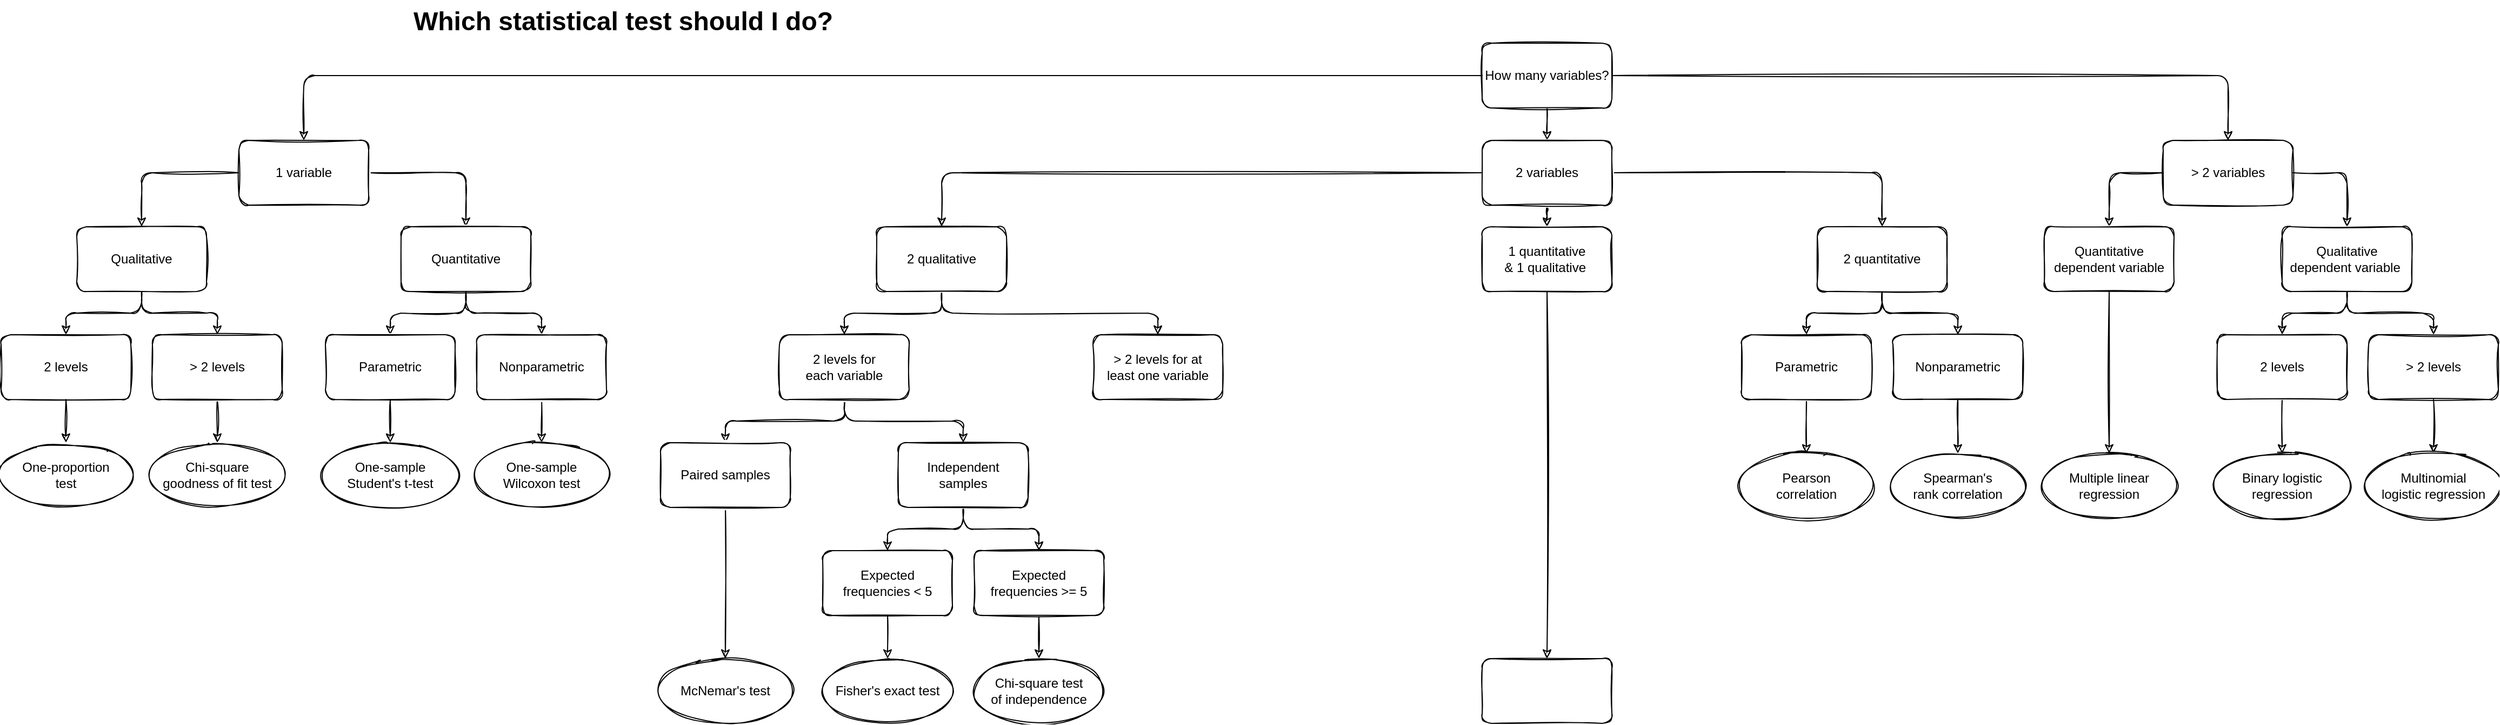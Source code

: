 <mxfile version="15.7.4" type="github">
  <diagram id="C5RBs43oDa-KdzZeNtuy" name="Page-1">
    <mxGraphModel dx="1207" dy="546" grid="1" gridSize="10" guides="1" tooltips="1" connect="1" arrows="1" fold="1" page="1" pageScale="1" pageWidth="2336" pageHeight="1654" math="0" shadow="0">
      <root>
        <mxCell id="WIyWlLk6GJQsqaUBKTNV-0" />
        <mxCell id="WIyWlLk6GJQsqaUBKTNV-1" parent="WIyWlLk6GJQsqaUBKTNV-0" />
        <mxCell id="JAMrZ0qrhWs-7ivVAUOF-1" value="Which statistical test should I do?" style="text;strokeColor=none;fillColor=none;html=1;fontSize=24;fontStyle=1;verticalAlign=middle;align=center;rounded=1;sketch=1;" parent="WIyWlLk6GJQsqaUBKTNV-1" vertex="1">
          <mxGeometry x="535" y="10" width="100" height="40" as="geometry" />
        </mxCell>
        <mxCell id="MVwHB6ay0Yw3TeFJw84J-4" value="" style="edgeStyle=orthogonalEdgeStyle;orthogonalLoop=1;jettySize=auto;html=1;sketch=1;" edge="1" parent="WIyWlLk6GJQsqaUBKTNV-1" source="MVwHB6ay0Yw3TeFJw84J-2" target="MVwHB6ay0Yw3TeFJw84J-3">
          <mxGeometry relative="1" as="geometry" />
        </mxCell>
        <mxCell id="MVwHB6ay0Yw3TeFJw84J-8" value="" style="edgeStyle=orthogonalEdgeStyle;orthogonalLoop=1;jettySize=auto;html=1;sketch=1;" edge="1" parent="WIyWlLk6GJQsqaUBKTNV-1" source="MVwHB6ay0Yw3TeFJw84J-2" target="MVwHB6ay0Yw3TeFJw84J-7">
          <mxGeometry relative="1" as="geometry" />
        </mxCell>
        <mxCell id="MVwHB6ay0Yw3TeFJw84J-63" style="edgeStyle=orthogonalEdgeStyle;rounded=1;sketch=1;orthogonalLoop=1;jettySize=auto;html=1;exitX=0.5;exitY=1;exitDx=0;exitDy=0;entryX=0.5;entryY=0;entryDx=0;entryDy=0;" edge="1" parent="WIyWlLk6GJQsqaUBKTNV-1" source="MVwHB6ay0Yw3TeFJw84J-2" target="MVwHB6ay0Yw3TeFJw84J-5">
          <mxGeometry relative="1" as="geometry" />
        </mxCell>
        <mxCell id="MVwHB6ay0Yw3TeFJw84J-2" value="How many variables?" style="whiteSpace=wrap;html=1;rounded=1;sketch=1;" vertex="1" parent="WIyWlLk6GJQsqaUBKTNV-1">
          <mxGeometry x="1380" y="50" width="120" height="60" as="geometry" />
        </mxCell>
        <mxCell id="MVwHB6ay0Yw3TeFJw84J-45" style="edgeStyle=orthogonalEdgeStyle;rounded=1;sketch=1;orthogonalLoop=1;jettySize=auto;html=1;exitX=1;exitY=0.5;exitDx=0;exitDy=0;entryX=0.5;entryY=0;entryDx=0;entryDy=0;" edge="1" parent="WIyWlLk6GJQsqaUBKTNV-1" source="MVwHB6ay0Yw3TeFJw84J-3" target="MVwHB6ay0Yw3TeFJw84J-14">
          <mxGeometry relative="1" as="geometry" />
        </mxCell>
        <mxCell id="MVwHB6ay0Yw3TeFJw84J-46" style="edgeStyle=orthogonalEdgeStyle;rounded=1;sketch=1;orthogonalLoop=1;jettySize=auto;html=1;exitX=0;exitY=0.5;exitDx=0;exitDy=0;entryX=0.5;entryY=0;entryDx=0;entryDy=0;" edge="1" parent="WIyWlLk6GJQsqaUBKTNV-1" source="MVwHB6ay0Yw3TeFJw84J-3" target="MVwHB6ay0Yw3TeFJw84J-12">
          <mxGeometry relative="1" as="geometry" />
        </mxCell>
        <mxCell id="MVwHB6ay0Yw3TeFJw84J-3" value="1 variable" style="whiteSpace=wrap;html=1;rounded=1;sketch=1;" vertex="1" parent="WIyWlLk6GJQsqaUBKTNV-1">
          <mxGeometry x="230" y="140" width="120" height="60" as="geometry" />
        </mxCell>
        <mxCell id="MVwHB6ay0Yw3TeFJw84J-71" value="" style="edgeStyle=orthogonalEdgeStyle;rounded=1;sketch=1;orthogonalLoop=1;jettySize=auto;html=1;" edge="1" parent="WIyWlLk6GJQsqaUBKTNV-1" source="MVwHB6ay0Yw3TeFJw84J-5" target="MVwHB6ay0Yw3TeFJw84J-70">
          <mxGeometry relative="1" as="geometry" />
        </mxCell>
        <mxCell id="MVwHB6ay0Yw3TeFJw84J-84" value="" style="edgeStyle=orthogonalEdgeStyle;rounded=1;sketch=1;orthogonalLoop=1;jettySize=auto;html=1;" edge="1" parent="WIyWlLk6GJQsqaUBKTNV-1" source="MVwHB6ay0Yw3TeFJw84J-5" target="MVwHB6ay0Yw3TeFJw84J-83">
          <mxGeometry relative="1" as="geometry" />
        </mxCell>
        <mxCell id="MVwHB6ay0Yw3TeFJw84J-90" value="" style="edgeStyle=orthogonalEdgeStyle;rounded=1;sketch=1;orthogonalLoop=1;jettySize=auto;html=1;" edge="1" parent="WIyWlLk6GJQsqaUBKTNV-1" source="MVwHB6ay0Yw3TeFJw84J-5" target="MVwHB6ay0Yw3TeFJw84J-89">
          <mxGeometry relative="1" as="geometry" />
        </mxCell>
        <mxCell id="MVwHB6ay0Yw3TeFJw84J-5" value="2 variables" style="whiteSpace=wrap;html=1;rounded=1;sketch=1;" vertex="1" parent="WIyWlLk6GJQsqaUBKTNV-1">
          <mxGeometry x="1380" y="140" width="120" height="60" as="geometry" />
        </mxCell>
        <mxCell id="MVwHB6ay0Yw3TeFJw84J-81" style="edgeStyle=orthogonalEdgeStyle;rounded=1;sketch=1;orthogonalLoop=1;jettySize=auto;html=1;exitX=0;exitY=0.5;exitDx=0;exitDy=0;entryX=0.5;entryY=0;entryDx=0;entryDy=0;" edge="1" parent="WIyWlLk6GJQsqaUBKTNV-1" source="MVwHB6ay0Yw3TeFJw84J-7" target="MVwHB6ay0Yw3TeFJw84J-49">
          <mxGeometry relative="1" as="geometry" />
        </mxCell>
        <mxCell id="MVwHB6ay0Yw3TeFJw84J-82" style="edgeStyle=orthogonalEdgeStyle;rounded=1;sketch=1;orthogonalLoop=1;jettySize=auto;html=1;exitX=1;exitY=0.5;exitDx=0;exitDy=0;entryX=0.5;entryY=0;entryDx=0;entryDy=0;" edge="1" parent="WIyWlLk6GJQsqaUBKTNV-1" source="MVwHB6ay0Yw3TeFJw84J-7" target="MVwHB6ay0Yw3TeFJw84J-51">
          <mxGeometry relative="1" as="geometry" />
        </mxCell>
        <mxCell id="MVwHB6ay0Yw3TeFJw84J-7" value="&amp;gt; 2 variables" style="whiteSpace=wrap;html=1;rounded=1;sketch=1;" vertex="1" parent="WIyWlLk6GJQsqaUBKTNV-1">
          <mxGeometry x="2010" y="140" width="120" height="60" as="geometry" />
        </mxCell>
        <mxCell id="MVwHB6ay0Yw3TeFJw84J-27" value="" style="edgeStyle=orthogonalEdgeStyle;rounded=1;sketch=1;orthogonalLoop=1;jettySize=auto;html=1;" edge="1" parent="WIyWlLk6GJQsqaUBKTNV-1" source="MVwHB6ay0Yw3TeFJw84J-12" target="MVwHB6ay0Yw3TeFJw84J-26">
          <mxGeometry relative="1" as="geometry" />
        </mxCell>
        <mxCell id="MVwHB6ay0Yw3TeFJw84J-28" style="edgeStyle=orthogonalEdgeStyle;rounded=1;sketch=1;orthogonalLoop=1;jettySize=auto;html=1;exitX=0.5;exitY=1;exitDx=0;exitDy=0;" edge="1" parent="WIyWlLk6GJQsqaUBKTNV-1" source="MVwHB6ay0Yw3TeFJw84J-12" target="MVwHB6ay0Yw3TeFJw84J-29">
          <mxGeometry relative="1" as="geometry">
            <mxPoint x="210" y="380" as="targetPoint" />
          </mxGeometry>
        </mxCell>
        <mxCell id="MVwHB6ay0Yw3TeFJw84J-12" value="Qualitative" style="whiteSpace=wrap;html=1;rounded=1;sketch=1;" vertex="1" parent="WIyWlLk6GJQsqaUBKTNV-1">
          <mxGeometry x="80" y="220" width="120" height="60" as="geometry" />
        </mxCell>
        <mxCell id="MVwHB6ay0Yw3TeFJw84J-39" value="" style="edgeStyle=orthogonalEdgeStyle;rounded=1;sketch=1;orthogonalLoop=1;jettySize=auto;html=1;" edge="1" parent="WIyWlLk6GJQsqaUBKTNV-1" source="MVwHB6ay0Yw3TeFJw84J-14" target="MVwHB6ay0Yw3TeFJw84J-38">
          <mxGeometry relative="1" as="geometry" />
        </mxCell>
        <mxCell id="MVwHB6ay0Yw3TeFJw84J-44" style="edgeStyle=orthogonalEdgeStyle;rounded=1;sketch=1;orthogonalLoop=1;jettySize=auto;html=1;exitX=0.5;exitY=1;exitDx=0;exitDy=0;entryX=0.5;entryY=0;entryDx=0;entryDy=0;" edge="1" parent="WIyWlLk6GJQsqaUBKTNV-1" source="MVwHB6ay0Yw3TeFJw84J-14" target="MVwHB6ay0Yw3TeFJw84J-36">
          <mxGeometry relative="1" as="geometry" />
        </mxCell>
        <mxCell id="MVwHB6ay0Yw3TeFJw84J-14" value="Quantitative" style="whiteSpace=wrap;html=1;rounded=1;sketch=1;" vertex="1" parent="WIyWlLk6GJQsqaUBKTNV-1">
          <mxGeometry x="380" y="220" width="120" height="60" as="geometry" />
        </mxCell>
        <mxCell id="MVwHB6ay0Yw3TeFJw84J-33" value="" style="edgeStyle=orthogonalEdgeStyle;rounded=1;sketch=1;orthogonalLoop=1;jettySize=auto;html=1;" edge="1" parent="WIyWlLk6GJQsqaUBKTNV-1" source="MVwHB6ay0Yw3TeFJw84J-26" target="MVwHB6ay0Yw3TeFJw84J-32">
          <mxGeometry relative="1" as="geometry" />
        </mxCell>
        <mxCell id="MVwHB6ay0Yw3TeFJw84J-26" value="2 levels" style="whiteSpace=wrap;html=1;rounded=1;sketch=1;" vertex="1" parent="WIyWlLk6GJQsqaUBKTNV-1">
          <mxGeometry x="10" y="320" width="120" height="60" as="geometry" />
        </mxCell>
        <mxCell id="MVwHB6ay0Yw3TeFJw84J-35" value="" style="edgeStyle=orthogonalEdgeStyle;rounded=1;sketch=1;orthogonalLoop=1;jettySize=auto;html=1;" edge="1" parent="WIyWlLk6GJQsqaUBKTNV-1" source="MVwHB6ay0Yw3TeFJw84J-29" target="MVwHB6ay0Yw3TeFJw84J-34">
          <mxGeometry relative="1" as="geometry" />
        </mxCell>
        <mxCell id="MVwHB6ay0Yw3TeFJw84J-29" value="&amp;gt; 2 levels" style="rounded=1;whiteSpace=wrap;html=1;sketch=1;" vertex="1" parent="WIyWlLk6GJQsqaUBKTNV-1">
          <mxGeometry x="150" y="320" width="120" height="60" as="geometry" />
        </mxCell>
        <mxCell id="MVwHB6ay0Yw3TeFJw84J-32" value="One-proportion&lt;br&gt;test" style="ellipse;whiteSpace=wrap;html=1;rounded=1;sketch=1;" vertex="1" parent="WIyWlLk6GJQsqaUBKTNV-1">
          <mxGeometry x="10" y="420" width="120" height="60" as="geometry" />
        </mxCell>
        <mxCell id="MVwHB6ay0Yw3TeFJw84J-34" value="Chi-square&lt;br&gt;goodness of fit test" style="ellipse;whiteSpace=wrap;html=1;rounded=1;sketch=1;" vertex="1" parent="WIyWlLk6GJQsqaUBKTNV-1">
          <mxGeometry x="150" y="420" width="120" height="60" as="geometry" />
        </mxCell>
        <mxCell id="MVwHB6ay0Yw3TeFJw84J-41" value="" style="edgeStyle=orthogonalEdgeStyle;rounded=1;sketch=1;orthogonalLoop=1;jettySize=auto;html=1;" edge="1" parent="WIyWlLk6GJQsqaUBKTNV-1" source="MVwHB6ay0Yw3TeFJw84J-36" target="MVwHB6ay0Yw3TeFJw84J-40">
          <mxGeometry relative="1" as="geometry" />
        </mxCell>
        <mxCell id="MVwHB6ay0Yw3TeFJw84J-36" value="Parametric" style="whiteSpace=wrap;html=1;rounded=1;sketch=1;" vertex="1" parent="WIyWlLk6GJQsqaUBKTNV-1">
          <mxGeometry x="310" y="320" width="120" height="60" as="geometry" />
        </mxCell>
        <mxCell id="MVwHB6ay0Yw3TeFJw84J-43" value="" style="edgeStyle=orthogonalEdgeStyle;rounded=1;sketch=1;orthogonalLoop=1;jettySize=auto;html=1;" edge="1" parent="WIyWlLk6GJQsqaUBKTNV-1" source="MVwHB6ay0Yw3TeFJw84J-38" target="MVwHB6ay0Yw3TeFJw84J-42">
          <mxGeometry relative="1" as="geometry" />
        </mxCell>
        <mxCell id="MVwHB6ay0Yw3TeFJw84J-38" value="Nonparametric" style="whiteSpace=wrap;html=1;rounded=1;sketch=1;" vertex="1" parent="WIyWlLk6GJQsqaUBKTNV-1">
          <mxGeometry x="450" y="320" width="120" height="60" as="geometry" />
        </mxCell>
        <mxCell id="MVwHB6ay0Yw3TeFJw84J-40" value="One-sample Student&#39;s t-test" style="ellipse;whiteSpace=wrap;html=1;rounded=1;sketch=1;" vertex="1" parent="WIyWlLk6GJQsqaUBKTNV-1">
          <mxGeometry x="310" y="420" width="120" height="60" as="geometry" />
        </mxCell>
        <mxCell id="MVwHB6ay0Yw3TeFJw84J-42" value="One-sample&lt;br&gt;Wilcoxon test" style="ellipse;whiteSpace=wrap;html=1;rounded=1;sketch=1;" vertex="1" parent="WIyWlLk6GJQsqaUBKTNV-1">
          <mxGeometry x="450" y="420" width="120" height="60" as="geometry" />
        </mxCell>
        <mxCell id="MVwHB6ay0Yw3TeFJw84J-54" value="" style="edgeStyle=orthogonalEdgeStyle;rounded=1;sketch=1;orthogonalLoop=1;jettySize=auto;html=1;" edge="1" parent="WIyWlLk6GJQsqaUBKTNV-1" source="MVwHB6ay0Yw3TeFJw84J-49" target="MVwHB6ay0Yw3TeFJw84J-53">
          <mxGeometry relative="1" as="geometry" />
        </mxCell>
        <mxCell id="MVwHB6ay0Yw3TeFJw84J-49" value="Quantitative&lt;br&gt;dependent variable" style="whiteSpace=wrap;html=1;rounded=1;sketch=1;" vertex="1" parent="WIyWlLk6GJQsqaUBKTNV-1">
          <mxGeometry x="1900" y="220" width="120" height="60" as="geometry" />
        </mxCell>
        <mxCell id="MVwHB6ay0Yw3TeFJw84J-56" value="" style="edgeStyle=orthogonalEdgeStyle;rounded=1;sketch=1;orthogonalLoop=1;jettySize=auto;html=1;exitX=0.5;exitY=1;exitDx=0;exitDy=0;" edge="1" parent="WIyWlLk6GJQsqaUBKTNV-1" source="MVwHB6ay0Yw3TeFJw84J-51" target="MVwHB6ay0Yw3TeFJw84J-55">
          <mxGeometry relative="1" as="geometry" />
        </mxCell>
        <mxCell id="MVwHB6ay0Yw3TeFJw84J-62" value="" style="edgeStyle=orthogonalEdgeStyle;rounded=1;sketch=1;orthogonalLoop=1;jettySize=auto;html=1;" edge="1" parent="WIyWlLk6GJQsqaUBKTNV-1" source="MVwHB6ay0Yw3TeFJw84J-51" target="MVwHB6ay0Yw3TeFJw84J-61">
          <mxGeometry relative="1" as="geometry" />
        </mxCell>
        <mxCell id="MVwHB6ay0Yw3TeFJw84J-51" value="Qualitative&lt;br&gt;dependent variable&amp;nbsp;" style="whiteSpace=wrap;html=1;rounded=1;sketch=1;" vertex="1" parent="WIyWlLk6GJQsqaUBKTNV-1">
          <mxGeometry x="2120" y="220" width="120" height="60" as="geometry" />
        </mxCell>
        <mxCell id="MVwHB6ay0Yw3TeFJw84J-53" value="Multiple linear regression" style="ellipse;whiteSpace=wrap;html=1;rounded=1;sketch=1;" vertex="1" parent="WIyWlLk6GJQsqaUBKTNV-1">
          <mxGeometry x="1900" y="430" width="120" height="60" as="geometry" />
        </mxCell>
        <mxCell id="MVwHB6ay0Yw3TeFJw84J-58" value="" style="edgeStyle=orthogonalEdgeStyle;rounded=1;sketch=1;orthogonalLoop=1;jettySize=auto;html=1;" edge="1" parent="WIyWlLk6GJQsqaUBKTNV-1" source="MVwHB6ay0Yw3TeFJw84J-55" target="MVwHB6ay0Yw3TeFJw84J-57">
          <mxGeometry relative="1" as="geometry" />
        </mxCell>
        <mxCell id="MVwHB6ay0Yw3TeFJw84J-60" value="" style="edgeStyle=orthogonalEdgeStyle;rounded=1;sketch=1;orthogonalLoop=1;jettySize=auto;html=1;exitX=0.5;exitY=1;exitDx=0;exitDy=0;" edge="1" parent="WIyWlLk6GJQsqaUBKTNV-1" source="MVwHB6ay0Yw3TeFJw84J-61" target="MVwHB6ay0Yw3TeFJw84J-59">
          <mxGeometry relative="1" as="geometry" />
        </mxCell>
        <mxCell id="MVwHB6ay0Yw3TeFJw84J-55" value="2 levels" style="whiteSpace=wrap;html=1;rounded=1;sketch=1;" vertex="1" parent="WIyWlLk6GJQsqaUBKTNV-1">
          <mxGeometry x="2060" y="320" width="120" height="60" as="geometry" />
        </mxCell>
        <mxCell id="MVwHB6ay0Yw3TeFJw84J-57" value="Binary logistic regression" style="ellipse;whiteSpace=wrap;html=1;rounded=1;sketch=1;" vertex="1" parent="WIyWlLk6GJQsqaUBKTNV-1">
          <mxGeometry x="2060" y="430" width="120" height="60" as="geometry" />
        </mxCell>
        <mxCell id="MVwHB6ay0Yw3TeFJw84J-59" value="Multinomial&lt;br&gt;logistic regression" style="ellipse;whiteSpace=wrap;html=1;rounded=1;sketch=1;" vertex="1" parent="WIyWlLk6GJQsqaUBKTNV-1">
          <mxGeometry x="2200" y="430" width="120" height="60" as="geometry" />
        </mxCell>
        <mxCell id="MVwHB6ay0Yw3TeFJw84J-61" value="&amp;gt; 2 levels" style="whiteSpace=wrap;html=1;rounded=1;sketch=1;" vertex="1" parent="WIyWlLk6GJQsqaUBKTNV-1">
          <mxGeometry x="2200" y="320" width="120" height="60" as="geometry" />
        </mxCell>
        <mxCell id="MVwHB6ay0Yw3TeFJw84J-73" value="" style="edgeStyle=orthogonalEdgeStyle;rounded=1;sketch=1;orthogonalLoop=1;jettySize=auto;html=1;exitX=0.5;exitY=1;exitDx=0;exitDy=0;" edge="1" parent="WIyWlLk6GJQsqaUBKTNV-1" source="MVwHB6ay0Yw3TeFJw84J-70" target="MVwHB6ay0Yw3TeFJw84J-72">
          <mxGeometry relative="1" as="geometry" />
        </mxCell>
        <mxCell id="MVwHB6ay0Yw3TeFJw84J-78" value="" style="edgeStyle=orthogonalEdgeStyle;rounded=1;sketch=1;orthogonalLoop=1;jettySize=auto;html=1;" edge="1" parent="WIyWlLk6GJQsqaUBKTNV-1" source="MVwHB6ay0Yw3TeFJw84J-70" target="MVwHB6ay0Yw3TeFJw84J-77">
          <mxGeometry relative="1" as="geometry" />
        </mxCell>
        <mxCell id="MVwHB6ay0Yw3TeFJw84J-70" value="2 quantitative" style="whiteSpace=wrap;html=1;rounded=1;sketch=1;" vertex="1" parent="WIyWlLk6GJQsqaUBKTNV-1">
          <mxGeometry x="1690" y="220" width="120" height="60" as="geometry" />
        </mxCell>
        <mxCell id="MVwHB6ay0Yw3TeFJw84J-75" value="" style="edgeStyle=orthogonalEdgeStyle;rounded=1;sketch=1;orthogonalLoop=1;jettySize=auto;html=1;" edge="1" parent="WIyWlLk6GJQsqaUBKTNV-1" source="MVwHB6ay0Yw3TeFJw84J-72" target="MVwHB6ay0Yw3TeFJw84J-74">
          <mxGeometry relative="1" as="geometry" />
        </mxCell>
        <mxCell id="MVwHB6ay0Yw3TeFJw84J-72" value="Parametric" style="whiteSpace=wrap;html=1;rounded=1;sketch=1;" vertex="1" parent="WIyWlLk6GJQsqaUBKTNV-1">
          <mxGeometry x="1620" y="320" width="120" height="60" as="geometry" />
        </mxCell>
        <mxCell id="MVwHB6ay0Yw3TeFJw84J-74" value="Pearson&lt;br&gt;correlation" style="ellipse;whiteSpace=wrap;html=1;rounded=1;sketch=1;" vertex="1" parent="WIyWlLk6GJQsqaUBKTNV-1">
          <mxGeometry x="1620" y="430" width="120" height="60" as="geometry" />
        </mxCell>
        <mxCell id="MVwHB6ay0Yw3TeFJw84J-80" value="" style="edgeStyle=orthogonalEdgeStyle;rounded=1;sketch=1;orthogonalLoop=1;jettySize=auto;html=1;" edge="1" parent="WIyWlLk6GJQsqaUBKTNV-1" source="MVwHB6ay0Yw3TeFJw84J-77" target="MVwHB6ay0Yw3TeFJw84J-79">
          <mxGeometry relative="1" as="geometry" />
        </mxCell>
        <mxCell id="MVwHB6ay0Yw3TeFJw84J-77" value="Nonparametric" style="whiteSpace=wrap;html=1;rounded=1;sketch=1;" vertex="1" parent="WIyWlLk6GJQsqaUBKTNV-1">
          <mxGeometry x="1760" y="320" width="120" height="60" as="geometry" />
        </mxCell>
        <mxCell id="MVwHB6ay0Yw3TeFJw84J-79" value="&lt;span&gt;Spearman&#39;s&lt;br&gt;rank correlation&lt;/span&gt;" style="ellipse;whiteSpace=wrap;html=1;rounded=1;sketch=1;" vertex="1" parent="WIyWlLk6GJQsqaUBKTNV-1">
          <mxGeometry x="1760" y="430" width="120" height="60" as="geometry" />
        </mxCell>
        <mxCell id="MVwHB6ay0Yw3TeFJw84J-86" value="" style="edgeStyle=orthogonalEdgeStyle;rounded=1;sketch=1;orthogonalLoop=1;jettySize=auto;html=1;" edge="1" parent="WIyWlLk6GJQsqaUBKTNV-1" source="MVwHB6ay0Yw3TeFJw84J-83" target="MVwHB6ay0Yw3TeFJw84J-85">
          <mxGeometry relative="1" as="geometry" />
        </mxCell>
        <mxCell id="MVwHB6ay0Yw3TeFJw84J-109" style="edgeStyle=orthogonalEdgeStyle;rounded=1;sketch=1;orthogonalLoop=1;jettySize=auto;html=1;exitX=0.5;exitY=1;exitDx=0;exitDy=0;entryX=0.5;entryY=0;entryDx=0;entryDy=0;" edge="1" parent="WIyWlLk6GJQsqaUBKTNV-1" source="MVwHB6ay0Yw3TeFJw84J-83" target="MVwHB6ay0Yw3TeFJw84J-87">
          <mxGeometry relative="1" as="geometry" />
        </mxCell>
        <mxCell id="MVwHB6ay0Yw3TeFJw84J-83" value="2 qualitative" style="whiteSpace=wrap;html=1;rounded=1;sketch=1;" vertex="1" parent="WIyWlLk6GJQsqaUBKTNV-1">
          <mxGeometry x="820" y="220" width="120" height="60" as="geometry" />
        </mxCell>
        <mxCell id="MVwHB6ay0Yw3TeFJw84J-108" style="edgeStyle=orthogonalEdgeStyle;rounded=1;sketch=1;orthogonalLoop=1;jettySize=auto;html=1;exitX=0.5;exitY=1;exitDx=0;exitDy=0;entryX=0.5;entryY=0;entryDx=0;entryDy=0;" edge="1" parent="WIyWlLk6GJQsqaUBKTNV-1" source="MVwHB6ay0Yw3TeFJw84J-85" target="MVwHB6ay0Yw3TeFJw84J-95">
          <mxGeometry relative="1" as="geometry" />
        </mxCell>
        <mxCell id="MVwHB6ay0Yw3TeFJw84J-111" style="edgeStyle=orthogonalEdgeStyle;rounded=1;sketch=1;orthogonalLoop=1;jettySize=auto;html=1;exitX=0.5;exitY=1;exitDx=0;exitDy=0;entryX=0.5;entryY=0;entryDx=0;entryDy=0;" edge="1" parent="WIyWlLk6GJQsqaUBKTNV-1" source="MVwHB6ay0Yw3TeFJw84J-85" target="MVwHB6ay0Yw3TeFJw84J-93">
          <mxGeometry relative="1" as="geometry" />
        </mxCell>
        <mxCell id="MVwHB6ay0Yw3TeFJw84J-85" value="2 levels for&lt;br&gt;each variable" style="whiteSpace=wrap;html=1;rounded=1;sketch=1;" vertex="1" parent="WIyWlLk6GJQsqaUBKTNV-1">
          <mxGeometry x="730" y="320" width="120" height="60" as="geometry" />
        </mxCell>
        <mxCell id="MVwHB6ay0Yw3TeFJw84J-87" value="&amp;gt; 2 levels for at&lt;br&gt;least one variable" style="whiteSpace=wrap;html=1;rounded=1;sketch=1;" vertex="1" parent="WIyWlLk6GJQsqaUBKTNV-1">
          <mxGeometry x="1020" y="320" width="120" height="60" as="geometry" />
        </mxCell>
        <mxCell id="MVwHB6ay0Yw3TeFJw84J-107" style="edgeStyle=orthogonalEdgeStyle;rounded=1;sketch=1;orthogonalLoop=1;jettySize=auto;html=1;exitX=0.5;exitY=1;exitDx=0;exitDy=0;entryX=0.5;entryY=0;entryDx=0;entryDy=0;" edge="1" parent="WIyWlLk6GJQsqaUBKTNV-1" source="MVwHB6ay0Yw3TeFJw84J-89" target="MVwHB6ay0Yw3TeFJw84J-91">
          <mxGeometry relative="1" as="geometry" />
        </mxCell>
        <mxCell id="MVwHB6ay0Yw3TeFJw84J-89" value="1 quantitative&lt;br&gt;&amp;amp; 1 qualitative&amp;nbsp;" style="whiteSpace=wrap;html=1;rounded=1;sketch=1;" vertex="1" parent="WIyWlLk6GJQsqaUBKTNV-1">
          <mxGeometry x="1380" y="220" width="120" height="60" as="geometry" />
        </mxCell>
        <mxCell id="MVwHB6ay0Yw3TeFJw84J-91" value="" style="whiteSpace=wrap;html=1;rounded=1;sketch=1;" vertex="1" parent="WIyWlLk6GJQsqaUBKTNV-1">
          <mxGeometry x="1380" y="620" width="120" height="60" as="geometry" />
        </mxCell>
        <mxCell id="MVwHB6ay0Yw3TeFJw84J-98" value="" style="edgeStyle=orthogonalEdgeStyle;rounded=1;sketch=1;orthogonalLoop=1;jettySize=auto;html=1;" edge="1" parent="WIyWlLk6GJQsqaUBKTNV-1" source="MVwHB6ay0Yw3TeFJw84J-93" target="MVwHB6ay0Yw3TeFJw84J-97">
          <mxGeometry relative="1" as="geometry" />
        </mxCell>
        <mxCell id="MVwHB6ay0Yw3TeFJw84J-93" value="Paired samples" style="whiteSpace=wrap;html=1;rounded=1;sketch=1;" vertex="1" parent="WIyWlLk6GJQsqaUBKTNV-1">
          <mxGeometry x="620" y="420" width="120" height="60" as="geometry" />
        </mxCell>
        <mxCell id="MVwHB6ay0Yw3TeFJw84J-100" value="" style="edgeStyle=orthogonalEdgeStyle;rounded=1;sketch=1;orthogonalLoop=1;jettySize=auto;html=1;" edge="1" parent="WIyWlLk6GJQsqaUBKTNV-1" source="MVwHB6ay0Yw3TeFJw84J-95" target="MVwHB6ay0Yw3TeFJw84J-99">
          <mxGeometry relative="1" as="geometry" />
        </mxCell>
        <mxCell id="MVwHB6ay0Yw3TeFJw84J-104" value="" style="edgeStyle=orthogonalEdgeStyle;rounded=1;sketch=1;orthogonalLoop=1;jettySize=auto;html=1;" edge="1" parent="WIyWlLk6GJQsqaUBKTNV-1" source="MVwHB6ay0Yw3TeFJw84J-95" target="MVwHB6ay0Yw3TeFJw84J-103">
          <mxGeometry relative="1" as="geometry" />
        </mxCell>
        <mxCell id="MVwHB6ay0Yw3TeFJw84J-95" value="Independent&lt;br&gt;samples" style="whiteSpace=wrap;html=1;rounded=1;sketch=1;" vertex="1" parent="WIyWlLk6GJQsqaUBKTNV-1">
          <mxGeometry x="840" y="420" width="120" height="60" as="geometry" />
        </mxCell>
        <mxCell id="MVwHB6ay0Yw3TeFJw84J-97" value="McNemar&#39;s test" style="ellipse;whiteSpace=wrap;html=1;rounded=1;sketch=1;" vertex="1" parent="WIyWlLk6GJQsqaUBKTNV-1">
          <mxGeometry x="620" y="620" width="120" height="60" as="geometry" />
        </mxCell>
        <mxCell id="MVwHB6ay0Yw3TeFJw84J-102" value="" style="edgeStyle=orthogonalEdgeStyle;rounded=1;sketch=1;orthogonalLoop=1;jettySize=auto;html=1;" edge="1" parent="WIyWlLk6GJQsqaUBKTNV-1" source="MVwHB6ay0Yw3TeFJw84J-99" target="MVwHB6ay0Yw3TeFJw84J-101">
          <mxGeometry relative="1" as="geometry" />
        </mxCell>
        <mxCell id="MVwHB6ay0Yw3TeFJw84J-99" value="Expected&lt;br&gt;frequencies &amp;lt; 5" style="whiteSpace=wrap;html=1;rounded=1;sketch=1;" vertex="1" parent="WIyWlLk6GJQsqaUBKTNV-1">
          <mxGeometry x="770" y="520" width="120" height="60" as="geometry" />
        </mxCell>
        <mxCell id="MVwHB6ay0Yw3TeFJw84J-101" value="Fisher&#39;s exact test" style="ellipse;whiteSpace=wrap;html=1;rounded=1;sketch=1;" vertex="1" parent="WIyWlLk6GJQsqaUBKTNV-1">
          <mxGeometry x="770" y="620" width="120" height="60" as="geometry" />
        </mxCell>
        <mxCell id="MVwHB6ay0Yw3TeFJw84J-106" value="" style="edgeStyle=orthogonalEdgeStyle;rounded=1;sketch=1;orthogonalLoop=1;jettySize=auto;html=1;" edge="1" parent="WIyWlLk6GJQsqaUBKTNV-1" source="MVwHB6ay0Yw3TeFJw84J-103" target="MVwHB6ay0Yw3TeFJw84J-105">
          <mxGeometry relative="1" as="geometry" />
        </mxCell>
        <mxCell id="MVwHB6ay0Yw3TeFJw84J-103" value="Expected&lt;br&gt;frequencies &amp;gt;= 5" style="whiteSpace=wrap;html=1;rounded=1;sketch=1;" vertex="1" parent="WIyWlLk6GJQsqaUBKTNV-1">
          <mxGeometry x="910" y="520" width="120" height="60" as="geometry" />
        </mxCell>
        <mxCell id="MVwHB6ay0Yw3TeFJw84J-105" value="Chi-square test&lt;br&gt;of independence" style="ellipse;whiteSpace=wrap;html=1;rounded=1;sketch=1;" vertex="1" parent="WIyWlLk6GJQsqaUBKTNV-1">
          <mxGeometry x="910" y="620" width="120" height="60" as="geometry" />
        </mxCell>
      </root>
    </mxGraphModel>
  </diagram>
</mxfile>
